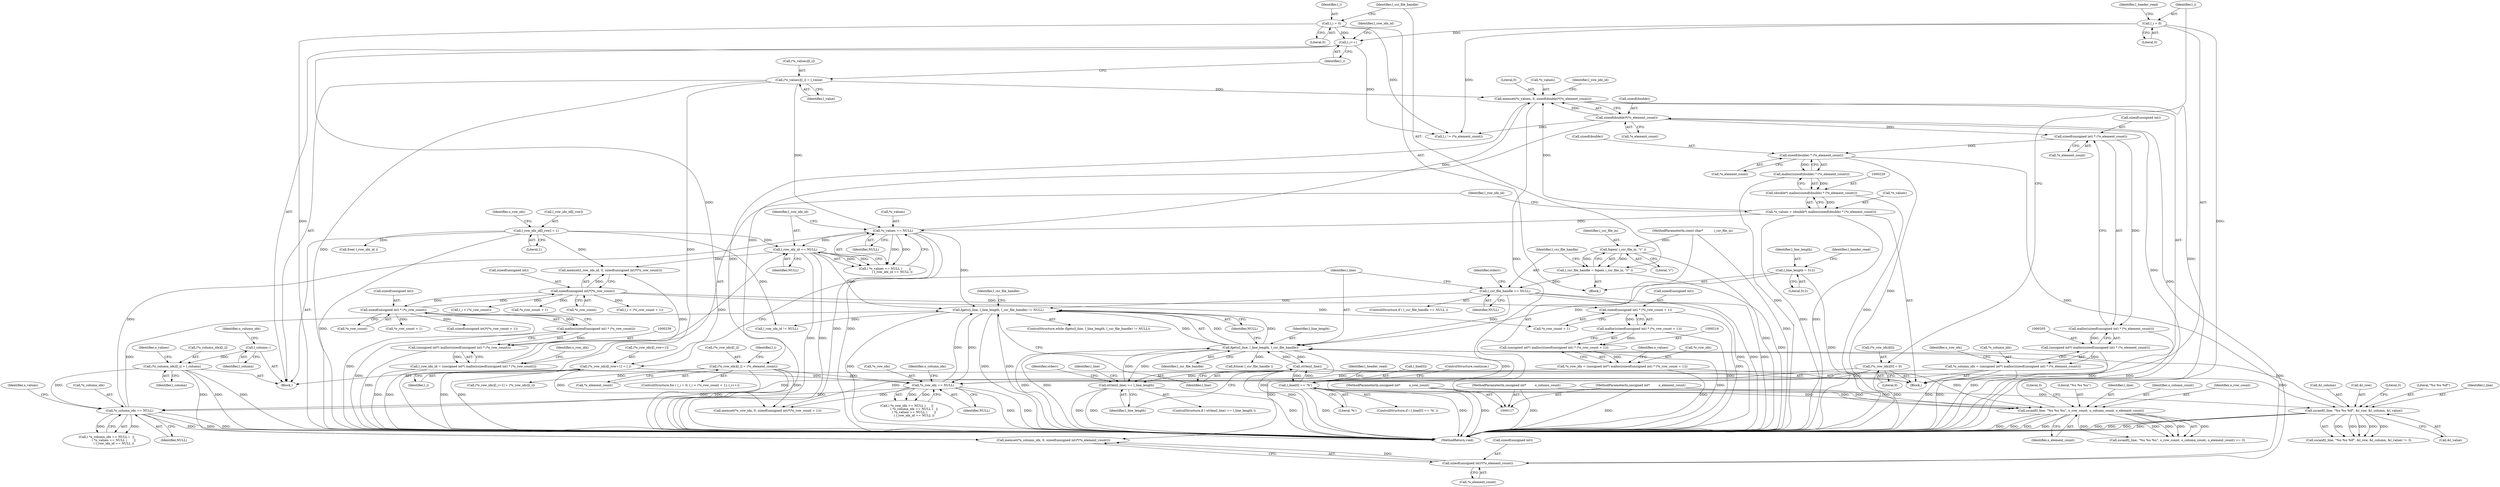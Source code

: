 digraph "1_libxsmm_151481489192e6d1997f8bde52c5c425ea41741d@API" {
"1000290" [label="(Call,memset(*o_values, 0, sizeof(double)*(*o_element_count)))"];
"1000258" [label="(Call,*o_values == NULL)"];
"1000376" [label="(Call,(*o_values)[l_i] = l_value)"];
"1000225" [label="(Call,*o_values = (double*) malloc(sizeof(double) * (*o_element_count)))"];
"1000228" [label="(Call,(double*) malloc(sizeof(double) * (*o_element_count)))"];
"1000230" [label="(Call,malloc(sizeof(double) * (*o_element_count)))"];
"1000231" [label="(Call,sizeof(double) * (*o_element_count))"];
"1000207" [label="(Call,sizeof(unsigned int) * (*o_element_count))"];
"1000294" [label="(Call,sizeof(double)*(*o_element_count))"];
"1000285" [label="(Call,sizeof(unsigned int)*(*o_element_count))"];
"1000253" [label="(Call,*o_column_idx == NULL)"];
"1000370" [label="(Call,(*o_column_idx)[l_i] = l_column)"];
"1000368" [label="(Call,l_column--)"];
"1000201" [label="(Call,*o_column_idx = (unsigned int*) malloc(sizeof(unsigned int) * (*o_element_count)))"];
"1000204" [label="(Call,(unsigned int*) malloc(sizeof(unsigned int) * (*o_element_count)))"];
"1000206" [label="(Call,malloc(sizeof(unsigned int) * (*o_element_count)))"];
"1000248" [label="(Call,*o_row_idx == NULL)"];
"1000326" [label="(Call,(*o_row_idx)[0] = 0)"];
"1000319" [label="(Call,(*o_row_idx)[l_i] = (*o_element_count))"];
"1000389" [label="(Call,(*o_row_idx)[l_row+1] = l_i)"];
"1000382" [label="(Call,l_i++)"];
"1000141" [label="(Call,l_i = 0)"];
"1000332" [label="(Call,l_i = 0)"];
"1000212" [label="(Call,*o_row_idx = (unsigned int*) malloc(sizeof(unsigned int) * (*o_row_count + 1)))"];
"1000215" [label="(Call,(unsigned int*) malloc(sizeof(unsigned int) * (*o_row_count + 1)))"];
"1000217" [label="(Call,malloc(sizeof(unsigned int) * (*o_row_count + 1)))"];
"1000218" [label="(Call,sizeof(unsigned int) * (*o_row_count + 1))"];
"1000302" [label="(Call,sizeof(unsigned int)*(*o_row_count))"];
"1000241" [label="(Call,sizeof(unsigned int) * (*o_row_count))"];
"1000159" [label="(Call,fgets(l_line, l_line_length, l_csr_file_handle) != NULL)"];
"1000160" [label="(Call,fgets(l_line, l_line_length, l_csr_file_handle))"];
"1000177" [label="(Call,l_line[0] == '%')"];
"1000168" [label="(Call,strlen(l_line))"];
"1000193" [label="(Call,sscanf(l_line, \"%u %u %u\", o_row_count, o_column_count, o_element_count))"];
"1000122" [label="(MethodParameterIn,unsigned int*         o_row_count)"];
"1000123" [label="(MethodParameterIn,unsigned int*         o_column_count)"];
"1000124" [label="(MethodParameterIn,unsigned int*         o_element_count)"];
"1000351" [label="(Call,sscanf(l_line, \"%u %u %lf\", &l_row, &l_column, &l_value))"];
"1000128" [label="(Call,l_line_length = 512)"];
"1000167" [label="(Call,strlen(l_line) == l_line_length)"];
"1000150" [label="(Call,l_csr_file_handle == NULL)"];
"1000144" [label="(Call,l_csr_file_handle = fopen( i_csr_file_in, \"r\" ))"];
"1000146" [label="(Call,fopen( i_csr_file_in, \"r\" ))"];
"1000118" [label="(MethodParameterIn,const char*           i_csr_file_in)"];
"1000262" [label="(Call,l_row_idx_id == NULL)"];
"1000236" [label="(Call,l_row_idx_id = (unsigned int*) malloc(sizeof(unsigned int) * (*o_row_count)))"];
"1000238" [label="(Call,(unsigned int*) malloc(sizeof(unsigned int) * (*o_row_count)))"];
"1000240" [label="(Call,malloc(sizeof(unsigned int) * (*o_row_count)))"];
"1000384" [label="(Call,l_row_idx_id[l_row] = 1)"];
"1000193" [label="(Call,sscanf(l_line, \"%u %u %u\", o_row_count, o_column_count, o_element_count))"];
"1000160" [label="(Call,fgets(l_line, l_line_length, l_csr_file_handle))"];
"1000173" [label="(Identifier,stderr)"];
"1000345" [label="(Block,)"];
"1000295" [label="(Call,sizeof(double))"];
"1000377" [label="(Call,(*o_values)[l_i])"];
"1000195" [label="(Literal,\"%u %u %u\")"];
"1000320" [label="(Call,(*o_row_idx)[l_i])"];
"1000396" [label="(Identifier,l_i)"];
"1000200" [label="(Block,)"];
"1000242" [label="(Call,sizeof(unsigned int))"];
"1000318" [label="(Identifier,l_i)"];
"1000128" [label="(Call,l_line_length = 512)"];
"1000307" [label="(ControlStructure,for ( l_i = 0; l_i < (*o_row_count + 1); l_i++))"];
"1000149" [label="(ControlStructure,if ( l_csr_file_handle == NULL ))"];
"1000258" [label="(Call,*o_values == NULL)"];
"1000332" [label="(Call,l_i = 0)"];
"1000439" [label="(Call,l_row_idx_id != NULL)"];
"1000226" [label="(Call,*o_values)"];
"1000225" [label="(Call,*o_values = (double*) malloc(sizeof(double) * (*o_element_count)))"];
"1000382" [label="(Call,l_i++)"];
"1000214" [label="(Identifier,o_row_idx)"];
"1000169" [label="(Identifier,l_line)"];
"1000356" [label="(Call,&l_column)"];
"1000397" [label="(Call,fclose( l_csr_file_handle ))"];
"1000238" [label="(Call,(unsigned int*) malloc(sizeof(unsigned int) * (*o_row_count)))"];
"1000354" [label="(Call,&l_row)"];
"1000291" [label="(Call,*o_values)"];
"1000333" [label="(Identifier,l_i)"];
"1000392" [label="(Identifier,o_row_idx)"];
"1000206" [label="(Call,malloc(sizeof(unsigned int) * (*o_element_count)))"];
"1000413" [label="(Call,l_i < (*o_row_count))"];
"1000159" [label="(Call,fgets(l_line, l_line_length, l_csr_file_handle) != NULL)"];
"1000215" [label="(Call,(unsigned int*) malloc(sizeof(unsigned int) * (*o_row_count + 1)))"];
"1000300" [label="(Identifier,l_row_idx_id)"];
"1000122" [label="(MethodParameterIn,unsigned int*         o_row_count)"];
"1000384" [label="(Call,l_row_idx_id[l_row] = 1)"];
"1000231" [label="(Call,sizeof(double) * (*o_element_count))"];
"1000208" [label="(Call,sizeof(unsigned int))"];
"1000194" [label="(Identifier,l_line)"];
"1000270" [label="(Call,memset(*o_row_idx, 0, sizeof(unsigned int)*(*o_row_count + 1)))"];
"1000236" [label="(Call,l_row_idx_id = (unsigned int*) malloc(sizeof(unsigned int) * (*o_row_count)))"];
"1000388" [label="(Literal,1)"];
"1000253" [label="(Call,*o_column_idx == NULL)"];
"1000302" [label="(Call,sizeof(unsigned int)*(*o_row_count))"];
"1000251" [label="(Identifier,NULL)"];
"1000152" [label="(Identifier,NULL)"];
"1000130" [label="(Literal,512)"];
"1000360" [label="(Literal,3)"];
"1000264" [label="(Identifier,NULL)"];
"1000262" [label="(Call,l_row_idx_id == NULL)"];
"1000370" [label="(Call,(*o_column_idx)[l_i] = l_column)"];
"1000217" [label="(Call,malloc(sizeof(unsigned int) * (*o_row_count + 1)))"];
"1000148" [label="(Literal,\"r\")"];
"1000381" [label="(Identifier,l_value)"];
"1000256" [label="(Identifier,NULL)"];
"1000443" [label="(Call,free( l_row_idx_id ))"];
"1000286" [label="(Call,sizeof(unsigned int))"];
"1000188" [label="(Identifier,l_header_read)"];
"1000383" [label="(Identifier,l_i)"];
"1000213" [label="(Call,*o_row_idx)"];
"1000375" [label="(Identifier,l_column)"];
"1000134" [label="(Identifier,l_header_read)"];
"1000197" [label="(Identifier,o_column_count)"];
"1000201" [label="(Call,*o_column_idx = (unsigned int*) malloc(sizeof(unsigned int) * (*o_element_count)))"];
"1000353" [label="(Literal,\"%u %u %lf\")"];
"1000385" [label="(Call,l_row_idx_id[l_row])"];
"1000334" [label="(Literal,0)"];
"1000303" [label="(Call,sizeof(unsigned int))"];
"1000145" [label="(Identifier,l_csr_file_handle)"];
"1000285" [label="(Call,sizeof(unsigned int)*(*o_element_count))"];
"1000257" [label="(Call,( *o_values == NULL )       ||\n               ( l_row_idx_id == NULL ))"];
"1000178" [label="(Call,l_line[0])"];
"1000368" [label="(Call,l_column--)"];
"1000161" [label="(Identifier,l_line)"];
"1000250" [label="(Identifier,o_row_idx)"];
"1000249" [label="(Call,*o_row_idx)"];
"1000212" [label="(Call,*o_row_idx = (unsigned int*) malloc(sizeof(unsigned int) * (*o_row_count + 1)))"];
"1000352" [label="(Identifier,l_line)"];
"1000141" [label="(Call,l_i = 0)"];
"1000313" [label="(Call,*o_row_count + 1)"];
"1000400" [label="(Call,l_i != (*o_element_count))"];
"1000281" [label="(Call,memset(*o_column_idx, 0, sizeof(unsigned int)*(*o_element_count)))"];
"1000230" [label="(Call,malloc(sizeof(double) * (*o_element_count)))"];
"1000218" [label="(Call,sizeof(unsigned int) * (*o_row_count + 1))"];
"1000327" [label="(Call,(*o_row_idx)[0])"];
"1000221" [label="(Call,*o_row_count + 1)"];
"1000192" [label="(Call,sscanf(l_line, \"%u %u %u\", o_row_count, o_column_count, o_element_count) == 3)"];
"1000124" [label="(MethodParameterIn,unsigned int*         o_element_count)"];
"1000151" [label="(Identifier,l_csr_file_handle)"];
"1000177" [label="(Call,l_line[0] == '%')"];
"1000319" [label="(Call,(*o_row_idx)[l_i] = (*o_element_count))"];
"1000255" [label="(Identifier,o_column_idx)"];
"1000260" [label="(Identifier,o_values)"];
"1000244" [label="(Call,*o_row_count)"];
"1000277" [label="(Call,*o_row_count + 1)"];
"1000123" [label="(MethodParameterIn,unsigned int*         o_column_count)"];
"1000241" [label="(Call,sizeof(unsigned int) * (*o_row_count))"];
"1000210" [label="(Call,*o_element_count)"];
"1000445" [label="(MethodReturn,void)"];
"1000219" [label="(Call,sizeof(unsigned int))"];
"1000274" [label="(Call,sizeof(unsigned int)*(*o_row_count + 1))"];
"1000207" [label="(Call,sizeof(unsigned int) * (*o_element_count))"];
"1000232" [label="(Call,sizeof(double))"];
"1000427" [label="(Call,(*o_row_idx)[l_i+1] = (*o_row_idx)[l_i])"];
"1000162" [label="(Identifier,l_line_length)"];
"1000202" [label="(Call,*o_column_idx)"];
"1000369" [label="(Identifier,l_column)"];
"1000305" [label="(Call,*o_row_count)"];
"1000379" [label="(Identifier,o_values)"];
"1000371" [label="(Call,(*o_column_idx)[l_i])"];
"1000150" [label="(Call,l_csr_file_handle == NULL)"];
"1000350" [label="(Call,sscanf(l_line, \"%u %u %lf\", &l_row, &l_column, &l_value) != 3)"];
"1000125" [label="(Block,)"];
"1000373" [label="(Identifier,o_column_idx)"];
"1000143" [label="(Literal,0)"];
"1000290" [label="(Call,memset(*o_values, 0, sizeof(double)*(*o_element_count)))"];
"1000144" [label="(Call,l_csr_file_handle = fopen( i_csr_file_in, \"r\" ))"];
"1000293" [label="(Literal,0)"];
"1000390" [label="(Call,(*o_row_idx)[l_row+1])"];
"1000351" [label="(Call,sscanf(l_line, \"%u %u %lf\", &l_row, &l_column, &l_value))"];
"1000204" [label="(Call,(unsigned int*) malloc(sizeof(unsigned int) * (*o_element_count)))"];
"1000167" [label="(Call,strlen(l_line) == l_line_length)"];
"1000183" [label="(ControlStructure,continue;)"];
"1000198" [label="(Identifier,o_element_count)"];
"1000247" [label="(Call,( *o_row_idx == NULL )      ||\n               ( *o_column_idx == NULL )   ||\n               ( *o_values == NULL )       ||\n               ( l_row_idx_id == NULL ))"];
"1000234" [label="(Call,*o_element_count)"];
"1000179" [label="(Identifier,l_line)"];
"1000294" [label="(Call,sizeof(double)*(*o_element_count))"];
"1000163" [label="(Identifier,l_csr_file_handle)"];
"1000248" [label="(Call,*o_row_idx == NULL)"];
"1000263" [label="(Identifier,l_row_idx_id)"];
"1000240" [label="(Call,malloc(sizeof(unsigned int) * (*o_row_count)))"];
"1000170" [label="(Identifier,l_line_length)"];
"1000168" [label="(Call,strlen(l_line))"];
"1000326" [label="(Call,(*o_row_idx)[0] = 0)"];
"1000324" [label="(Call,*o_element_count)"];
"1000158" [label="(ControlStructure,while (fgets(l_line, l_line_length, l_csr_file_handle) != NULL))"];
"1000376" [label="(Call,(*o_values)[l_i] = l_value)"];
"1000254" [label="(Call,*o_column_idx)"];
"1000336" [label="(Identifier,l_header_read)"];
"1000297" [label="(Call,*o_element_count)"];
"1000196" [label="(Identifier,o_row_count)"];
"1000118" [label="(MethodParameterIn,const char*           i_csr_file_in)"];
"1000199" [label="(Literal,3)"];
"1000331" [label="(Literal,0)"];
"1000228" [label="(Call,(double*) malloc(sizeof(double) * (*o_element_count)))"];
"1000142" [label="(Identifier,l_i)"];
"1000176" [label="(ControlStructure,if ( l_line[0] == '%' ))"];
"1000261" [label="(Identifier,NULL)"];
"1000398" [label="(Identifier,l_csr_file_handle)"];
"1000386" [label="(Identifier,l_row_idx_id)"];
"1000252" [label="(Call,( *o_column_idx == NULL )   ||\n               ( *o_values == NULL )       ||\n               ( l_row_idx_id == NULL ))"];
"1000129" [label="(Identifier,l_line_length)"];
"1000237" [label="(Identifier,l_row_idx_id)"];
"1000227" [label="(Identifier,o_values)"];
"1000299" [label="(Call,memset(l_row_idx_id, 0, sizeof(unsigned int)*(*o_row_count)))"];
"1000311" [label="(Call,l_i < (*o_row_count + 1))"];
"1000259" [label="(Call,*o_values)"];
"1000146" [label="(Call,fopen( i_csr_file_in, \"r\" ))"];
"1000181" [label="(Literal,'%')"];
"1000147" [label="(Identifier,i_csr_file_in)"];
"1000288" [label="(Call,*o_element_count)"];
"1000358" [label="(Call,&l_value)"];
"1000155" [label="(Identifier,stderr)"];
"1000389" [label="(Call,(*o_row_idx)[l_row+1] = l_i)"];
"1000166" [label="(ControlStructure,if ( strlen(l_line) == l_line_length ))"];
"1000164" [label="(Identifier,NULL)"];
"1000290" -> "1000200"  [label="AST: "];
"1000290" -> "1000294"  [label="CFG: "];
"1000291" -> "1000290"  [label="AST: "];
"1000293" -> "1000290"  [label="AST: "];
"1000294" -> "1000290"  [label="AST: "];
"1000300" -> "1000290"  [label="CFG: "];
"1000290" -> "1000445"  [label="DDG: "];
"1000290" -> "1000445"  [label="DDG: "];
"1000290" -> "1000445"  [label="DDG: "];
"1000258" -> "1000290"  [label="DDG: "];
"1000376" -> "1000290"  [label="DDG: "];
"1000225" -> "1000290"  [label="DDG: "];
"1000294" -> "1000290"  [label="DDG: "];
"1000258" -> "1000257"  [label="AST: "];
"1000258" -> "1000261"  [label="CFG: "];
"1000259" -> "1000258"  [label="AST: "];
"1000261" -> "1000258"  [label="AST: "];
"1000263" -> "1000258"  [label="CFG: "];
"1000257" -> "1000258"  [label="CFG: "];
"1000258" -> "1000445"  [label="DDG: "];
"1000258" -> "1000445"  [label="DDG: "];
"1000258" -> "1000159"  [label="DDG: "];
"1000258" -> "1000257"  [label="DDG: "];
"1000258" -> "1000257"  [label="DDG: "];
"1000376" -> "1000258"  [label="DDG: "];
"1000225" -> "1000258"  [label="DDG: "];
"1000253" -> "1000258"  [label="DDG: "];
"1000258" -> "1000262"  [label="DDG: "];
"1000376" -> "1000345"  [label="AST: "];
"1000376" -> "1000381"  [label="CFG: "];
"1000377" -> "1000376"  [label="AST: "];
"1000381" -> "1000376"  [label="AST: "];
"1000383" -> "1000376"  [label="CFG: "];
"1000376" -> "1000445"  [label="DDG: "];
"1000376" -> "1000445"  [label="DDG: "];
"1000225" -> "1000200"  [label="AST: "];
"1000225" -> "1000228"  [label="CFG: "];
"1000226" -> "1000225"  [label="AST: "];
"1000228" -> "1000225"  [label="AST: "];
"1000237" -> "1000225"  [label="CFG: "];
"1000225" -> "1000445"  [label="DDG: "];
"1000225" -> "1000445"  [label="DDG: "];
"1000228" -> "1000225"  [label="DDG: "];
"1000228" -> "1000230"  [label="CFG: "];
"1000229" -> "1000228"  [label="AST: "];
"1000230" -> "1000228"  [label="AST: "];
"1000228" -> "1000445"  [label="DDG: "];
"1000230" -> "1000228"  [label="DDG: "];
"1000230" -> "1000231"  [label="CFG: "];
"1000231" -> "1000230"  [label="AST: "];
"1000230" -> "1000445"  [label="DDG: "];
"1000231" -> "1000230"  [label="DDG: "];
"1000231" -> "1000234"  [label="CFG: "];
"1000232" -> "1000231"  [label="AST: "];
"1000234" -> "1000231"  [label="AST: "];
"1000231" -> "1000445"  [label="DDG: "];
"1000207" -> "1000231"  [label="DDG: "];
"1000231" -> "1000285"  [label="DDG: "];
"1000207" -> "1000206"  [label="AST: "];
"1000207" -> "1000210"  [label="CFG: "];
"1000208" -> "1000207"  [label="AST: "];
"1000210" -> "1000207"  [label="AST: "];
"1000206" -> "1000207"  [label="CFG: "];
"1000207" -> "1000206"  [label="DDG: "];
"1000294" -> "1000207"  [label="DDG: "];
"1000294" -> "1000297"  [label="CFG: "];
"1000295" -> "1000294"  [label="AST: "];
"1000297" -> "1000294"  [label="AST: "];
"1000294" -> "1000445"  [label="DDG: "];
"1000285" -> "1000294"  [label="DDG: "];
"1000294" -> "1000319"  [label="DDG: "];
"1000294" -> "1000400"  [label="DDG: "];
"1000285" -> "1000281"  [label="AST: "];
"1000285" -> "1000288"  [label="CFG: "];
"1000286" -> "1000285"  [label="AST: "];
"1000288" -> "1000285"  [label="AST: "];
"1000281" -> "1000285"  [label="CFG: "];
"1000285" -> "1000281"  [label="DDG: "];
"1000253" -> "1000252"  [label="AST: "];
"1000253" -> "1000256"  [label="CFG: "];
"1000254" -> "1000253"  [label="AST: "];
"1000256" -> "1000253"  [label="AST: "];
"1000260" -> "1000253"  [label="CFG: "];
"1000252" -> "1000253"  [label="CFG: "];
"1000253" -> "1000445"  [label="DDG: "];
"1000253" -> "1000445"  [label="DDG: "];
"1000253" -> "1000159"  [label="DDG: "];
"1000253" -> "1000252"  [label="DDG: "];
"1000253" -> "1000252"  [label="DDG: "];
"1000370" -> "1000253"  [label="DDG: "];
"1000201" -> "1000253"  [label="DDG: "];
"1000248" -> "1000253"  [label="DDG: "];
"1000253" -> "1000281"  [label="DDG: "];
"1000370" -> "1000345"  [label="AST: "];
"1000370" -> "1000375"  [label="CFG: "];
"1000371" -> "1000370"  [label="AST: "];
"1000375" -> "1000370"  [label="AST: "];
"1000379" -> "1000370"  [label="CFG: "];
"1000370" -> "1000445"  [label="DDG: "];
"1000370" -> "1000445"  [label="DDG: "];
"1000370" -> "1000281"  [label="DDG: "];
"1000368" -> "1000370"  [label="DDG: "];
"1000368" -> "1000345"  [label="AST: "];
"1000368" -> "1000369"  [label="CFG: "];
"1000369" -> "1000368"  [label="AST: "];
"1000373" -> "1000368"  [label="CFG: "];
"1000201" -> "1000200"  [label="AST: "];
"1000201" -> "1000204"  [label="CFG: "];
"1000202" -> "1000201"  [label="AST: "];
"1000204" -> "1000201"  [label="AST: "];
"1000214" -> "1000201"  [label="CFG: "];
"1000201" -> "1000445"  [label="DDG: "];
"1000201" -> "1000445"  [label="DDG: "];
"1000204" -> "1000201"  [label="DDG: "];
"1000201" -> "1000281"  [label="DDG: "];
"1000204" -> "1000206"  [label="CFG: "];
"1000205" -> "1000204"  [label="AST: "];
"1000206" -> "1000204"  [label="AST: "];
"1000204" -> "1000445"  [label="DDG: "];
"1000206" -> "1000204"  [label="DDG: "];
"1000206" -> "1000445"  [label="DDG: "];
"1000248" -> "1000247"  [label="AST: "];
"1000248" -> "1000251"  [label="CFG: "];
"1000249" -> "1000248"  [label="AST: "];
"1000251" -> "1000248"  [label="AST: "];
"1000255" -> "1000248"  [label="CFG: "];
"1000247" -> "1000248"  [label="CFG: "];
"1000248" -> "1000445"  [label="DDG: "];
"1000248" -> "1000445"  [label="DDG: "];
"1000248" -> "1000159"  [label="DDG: "];
"1000248" -> "1000247"  [label="DDG: "];
"1000248" -> "1000247"  [label="DDG: "];
"1000326" -> "1000248"  [label="DDG: "];
"1000319" -> "1000248"  [label="DDG: "];
"1000389" -> "1000248"  [label="DDG: "];
"1000212" -> "1000248"  [label="DDG: "];
"1000159" -> "1000248"  [label="DDG: "];
"1000248" -> "1000270"  [label="DDG: "];
"1000326" -> "1000200"  [label="AST: "];
"1000326" -> "1000331"  [label="CFG: "];
"1000327" -> "1000326"  [label="AST: "];
"1000331" -> "1000326"  [label="AST: "];
"1000333" -> "1000326"  [label="CFG: "];
"1000326" -> "1000445"  [label="DDG: "];
"1000326" -> "1000270"  [label="DDG: "];
"1000319" -> "1000307"  [label="AST: "];
"1000319" -> "1000324"  [label="CFG: "];
"1000320" -> "1000319"  [label="AST: "];
"1000324" -> "1000319"  [label="AST: "];
"1000318" -> "1000319"  [label="CFG: "];
"1000319" -> "1000445"  [label="DDG: "];
"1000319" -> "1000445"  [label="DDG: "];
"1000319" -> "1000270"  [label="DDG: "];
"1000319" -> "1000427"  [label="DDG: "];
"1000389" -> "1000345"  [label="AST: "];
"1000389" -> "1000396"  [label="CFG: "];
"1000390" -> "1000389"  [label="AST: "];
"1000396" -> "1000389"  [label="AST: "];
"1000161" -> "1000389"  [label="CFG: "];
"1000389" -> "1000445"  [label="DDG: "];
"1000389" -> "1000445"  [label="DDG: "];
"1000389" -> "1000270"  [label="DDG: "];
"1000382" -> "1000389"  [label="DDG: "];
"1000382" -> "1000345"  [label="AST: "];
"1000382" -> "1000383"  [label="CFG: "];
"1000383" -> "1000382"  [label="AST: "];
"1000386" -> "1000382"  [label="CFG: "];
"1000141" -> "1000382"  [label="DDG: "];
"1000332" -> "1000382"  [label="DDG: "];
"1000382" -> "1000400"  [label="DDG: "];
"1000141" -> "1000125"  [label="AST: "];
"1000141" -> "1000143"  [label="CFG: "];
"1000142" -> "1000141"  [label="AST: "];
"1000143" -> "1000141"  [label="AST: "];
"1000145" -> "1000141"  [label="CFG: "];
"1000141" -> "1000445"  [label="DDG: "];
"1000141" -> "1000400"  [label="DDG: "];
"1000332" -> "1000200"  [label="AST: "];
"1000332" -> "1000334"  [label="CFG: "];
"1000333" -> "1000332"  [label="AST: "];
"1000334" -> "1000332"  [label="AST: "];
"1000336" -> "1000332"  [label="CFG: "];
"1000332" -> "1000445"  [label="DDG: "];
"1000332" -> "1000400"  [label="DDG: "];
"1000212" -> "1000200"  [label="AST: "];
"1000212" -> "1000215"  [label="CFG: "];
"1000213" -> "1000212"  [label="AST: "];
"1000215" -> "1000212"  [label="AST: "];
"1000227" -> "1000212"  [label="CFG: "];
"1000212" -> "1000445"  [label="DDG: "];
"1000215" -> "1000212"  [label="DDG: "];
"1000215" -> "1000217"  [label="CFG: "];
"1000216" -> "1000215"  [label="AST: "];
"1000217" -> "1000215"  [label="AST: "];
"1000215" -> "1000445"  [label="DDG: "];
"1000217" -> "1000215"  [label="DDG: "];
"1000217" -> "1000218"  [label="CFG: "];
"1000218" -> "1000217"  [label="AST: "];
"1000217" -> "1000445"  [label="DDG: "];
"1000218" -> "1000217"  [label="DDG: "];
"1000218" -> "1000221"  [label="CFG: "];
"1000219" -> "1000218"  [label="AST: "];
"1000221" -> "1000218"  [label="AST: "];
"1000218" -> "1000445"  [label="DDG: "];
"1000302" -> "1000218"  [label="DDG: "];
"1000302" -> "1000299"  [label="AST: "];
"1000302" -> "1000305"  [label="CFG: "];
"1000303" -> "1000302"  [label="AST: "];
"1000305" -> "1000302"  [label="AST: "];
"1000299" -> "1000302"  [label="CFG: "];
"1000302" -> "1000221"  [label="DDG: "];
"1000302" -> "1000241"  [label="DDG: "];
"1000302" -> "1000299"  [label="DDG: "];
"1000241" -> "1000302"  [label="DDG: "];
"1000302" -> "1000311"  [label="DDG: "];
"1000302" -> "1000313"  [label="DDG: "];
"1000302" -> "1000413"  [label="DDG: "];
"1000241" -> "1000240"  [label="AST: "];
"1000241" -> "1000244"  [label="CFG: "];
"1000242" -> "1000241"  [label="AST: "];
"1000244" -> "1000241"  [label="AST: "];
"1000240" -> "1000241"  [label="CFG: "];
"1000241" -> "1000445"  [label="DDG: "];
"1000241" -> "1000240"  [label="DDG: "];
"1000241" -> "1000274"  [label="DDG: "];
"1000241" -> "1000277"  [label="DDG: "];
"1000159" -> "1000158"  [label="AST: "];
"1000159" -> "1000164"  [label="CFG: "];
"1000160" -> "1000159"  [label="AST: "];
"1000164" -> "1000159"  [label="AST: "];
"1000169" -> "1000159"  [label="CFG: "];
"1000398" -> "1000159"  [label="CFG: "];
"1000159" -> "1000445"  [label="DDG: "];
"1000159" -> "1000445"  [label="DDG: "];
"1000159" -> "1000445"  [label="DDG: "];
"1000160" -> "1000159"  [label="DDG: "];
"1000160" -> "1000159"  [label="DDG: "];
"1000160" -> "1000159"  [label="DDG: "];
"1000150" -> "1000159"  [label="DDG: "];
"1000262" -> "1000159"  [label="DDG: "];
"1000159" -> "1000439"  [label="DDG: "];
"1000160" -> "1000163"  [label="CFG: "];
"1000161" -> "1000160"  [label="AST: "];
"1000162" -> "1000160"  [label="AST: "];
"1000163" -> "1000160"  [label="AST: "];
"1000164" -> "1000160"  [label="CFG: "];
"1000160" -> "1000445"  [label="DDG: "];
"1000160" -> "1000445"  [label="DDG: "];
"1000160" -> "1000445"  [label="DDG: "];
"1000177" -> "1000160"  [label="DDG: "];
"1000193" -> "1000160"  [label="DDG: "];
"1000168" -> "1000160"  [label="DDG: "];
"1000351" -> "1000160"  [label="DDG: "];
"1000128" -> "1000160"  [label="DDG: "];
"1000167" -> "1000160"  [label="DDG: "];
"1000150" -> "1000160"  [label="DDG: "];
"1000160" -> "1000168"  [label="DDG: "];
"1000160" -> "1000167"  [label="DDG: "];
"1000160" -> "1000397"  [label="DDG: "];
"1000177" -> "1000176"  [label="AST: "];
"1000177" -> "1000181"  [label="CFG: "];
"1000178" -> "1000177"  [label="AST: "];
"1000181" -> "1000177"  [label="AST: "];
"1000183" -> "1000177"  [label="CFG: "];
"1000188" -> "1000177"  [label="CFG: "];
"1000177" -> "1000445"  [label="DDG: "];
"1000177" -> "1000445"  [label="DDG: "];
"1000177" -> "1000168"  [label="DDG: "];
"1000168" -> "1000177"  [label="DDG: "];
"1000177" -> "1000193"  [label="DDG: "];
"1000177" -> "1000351"  [label="DDG: "];
"1000168" -> "1000167"  [label="AST: "];
"1000168" -> "1000169"  [label="CFG: "];
"1000169" -> "1000168"  [label="AST: "];
"1000170" -> "1000168"  [label="CFG: "];
"1000168" -> "1000445"  [label="DDG: "];
"1000168" -> "1000167"  [label="DDG: "];
"1000168" -> "1000193"  [label="DDG: "];
"1000168" -> "1000351"  [label="DDG: "];
"1000193" -> "1000192"  [label="AST: "];
"1000193" -> "1000198"  [label="CFG: "];
"1000194" -> "1000193"  [label="AST: "];
"1000195" -> "1000193"  [label="AST: "];
"1000196" -> "1000193"  [label="AST: "];
"1000197" -> "1000193"  [label="AST: "];
"1000198" -> "1000193"  [label="AST: "];
"1000199" -> "1000193"  [label="CFG: "];
"1000193" -> "1000445"  [label="DDG: "];
"1000193" -> "1000445"  [label="DDG: "];
"1000193" -> "1000445"  [label="DDG: "];
"1000193" -> "1000445"  [label="DDG: "];
"1000193" -> "1000192"  [label="DDG: "];
"1000193" -> "1000192"  [label="DDG: "];
"1000193" -> "1000192"  [label="DDG: "];
"1000193" -> "1000192"  [label="DDG: "];
"1000193" -> "1000192"  [label="DDG: "];
"1000122" -> "1000193"  [label="DDG: "];
"1000123" -> "1000193"  [label="DDG: "];
"1000124" -> "1000193"  [label="DDG: "];
"1000122" -> "1000117"  [label="AST: "];
"1000122" -> "1000445"  [label="DDG: "];
"1000123" -> "1000117"  [label="AST: "];
"1000123" -> "1000445"  [label="DDG: "];
"1000124" -> "1000117"  [label="AST: "];
"1000124" -> "1000445"  [label="DDG: "];
"1000351" -> "1000350"  [label="AST: "];
"1000351" -> "1000358"  [label="CFG: "];
"1000352" -> "1000351"  [label="AST: "];
"1000353" -> "1000351"  [label="AST: "];
"1000354" -> "1000351"  [label="AST: "];
"1000356" -> "1000351"  [label="AST: "];
"1000358" -> "1000351"  [label="AST: "];
"1000360" -> "1000351"  [label="CFG: "];
"1000351" -> "1000445"  [label="DDG: "];
"1000351" -> "1000445"  [label="DDG: "];
"1000351" -> "1000445"  [label="DDG: "];
"1000351" -> "1000445"  [label="DDG: "];
"1000351" -> "1000350"  [label="DDG: "];
"1000351" -> "1000350"  [label="DDG: "];
"1000351" -> "1000350"  [label="DDG: "];
"1000351" -> "1000350"  [label="DDG: "];
"1000351" -> "1000350"  [label="DDG: "];
"1000128" -> "1000125"  [label="AST: "];
"1000128" -> "1000130"  [label="CFG: "];
"1000129" -> "1000128"  [label="AST: "];
"1000130" -> "1000128"  [label="AST: "];
"1000134" -> "1000128"  [label="CFG: "];
"1000128" -> "1000445"  [label="DDG: "];
"1000167" -> "1000166"  [label="AST: "];
"1000167" -> "1000170"  [label="CFG: "];
"1000170" -> "1000167"  [label="AST: "];
"1000173" -> "1000167"  [label="CFG: "];
"1000179" -> "1000167"  [label="CFG: "];
"1000167" -> "1000445"  [label="DDG: "];
"1000167" -> "1000445"  [label="DDG: "];
"1000167" -> "1000445"  [label="DDG: "];
"1000150" -> "1000149"  [label="AST: "];
"1000150" -> "1000152"  [label="CFG: "];
"1000151" -> "1000150"  [label="AST: "];
"1000152" -> "1000150"  [label="AST: "];
"1000155" -> "1000150"  [label="CFG: "];
"1000161" -> "1000150"  [label="CFG: "];
"1000150" -> "1000445"  [label="DDG: "];
"1000150" -> "1000445"  [label="DDG: "];
"1000150" -> "1000445"  [label="DDG: "];
"1000144" -> "1000150"  [label="DDG: "];
"1000144" -> "1000125"  [label="AST: "];
"1000144" -> "1000146"  [label="CFG: "];
"1000145" -> "1000144"  [label="AST: "];
"1000146" -> "1000144"  [label="AST: "];
"1000151" -> "1000144"  [label="CFG: "];
"1000144" -> "1000445"  [label="DDG: "];
"1000146" -> "1000144"  [label="DDG: "];
"1000146" -> "1000144"  [label="DDG: "];
"1000146" -> "1000148"  [label="CFG: "];
"1000147" -> "1000146"  [label="AST: "];
"1000148" -> "1000146"  [label="AST: "];
"1000146" -> "1000445"  [label="DDG: "];
"1000118" -> "1000146"  [label="DDG: "];
"1000118" -> "1000117"  [label="AST: "];
"1000118" -> "1000445"  [label="DDG: "];
"1000262" -> "1000257"  [label="AST: "];
"1000262" -> "1000264"  [label="CFG: "];
"1000263" -> "1000262"  [label="AST: "];
"1000264" -> "1000262"  [label="AST: "];
"1000257" -> "1000262"  [label="CFG: "];
"1000262" -> "1000445"  [label="DDG: "];
"1000262" -> "1000445"  [label="DDG: "];
"1000262" -> "1000257"  [label="DDG: "];
"1000262" -> "1000257"  [label="DDG: "];
"1000236" -> "1000262"  [label="DDG: "];
"1000384" -> "1000262"  [label="DDG: "];
"1000262" -> "1000299"  [label="DDG: "];
"1000236" -> "1000200"  [label="AST: "];
"1000236" -> "1000238"  [label="CFG: "];
"1000237" -> "1000236"  [label="AST: "];
"1000238" -> "1000236"  [label="AST: "];
"1000250" -> "1000236"  [label="CFG: "];
"1000236" -> "1000445"  [label="DDG: "];
"1000236" -> "1000445"  [label="DDG: "];
"1000238" -> "1000236"  [label="DDG: "];
"1000236" -> "1000299"  [label="DDG: "];
"1000238" -> "1000240"  [label="CFG: "];
"1000239" -> "1000238"  [label="AST: "];
"1000240" -> "1000238"  [label="AST: "];
"1000238" -> "1000445"  [label="DDG: "];
"1000240" -> "1000238"  [label="DDG: "];
"1000240" -> "1000445"  [label="DDG: "];
"1000384" -> "1000345"  [label="AST: "];
"1000384" -> "1000388"  [label="CFG: "];
"1000385" -> "1000384"  [label="AST: "];
"1000388" -> "1000384"  [label="AST: "];
"1000392" -> "1000384"  [label="CFG: "];
"1000384" -> "1000445"  [label="DDG: "];
"1000384" -> "1000299"  [label="DDG: "];
"1000384" -> "1000439"  [label="DDG: "];
"1000384" -> "1000443"  [label="DDG: "];
}
